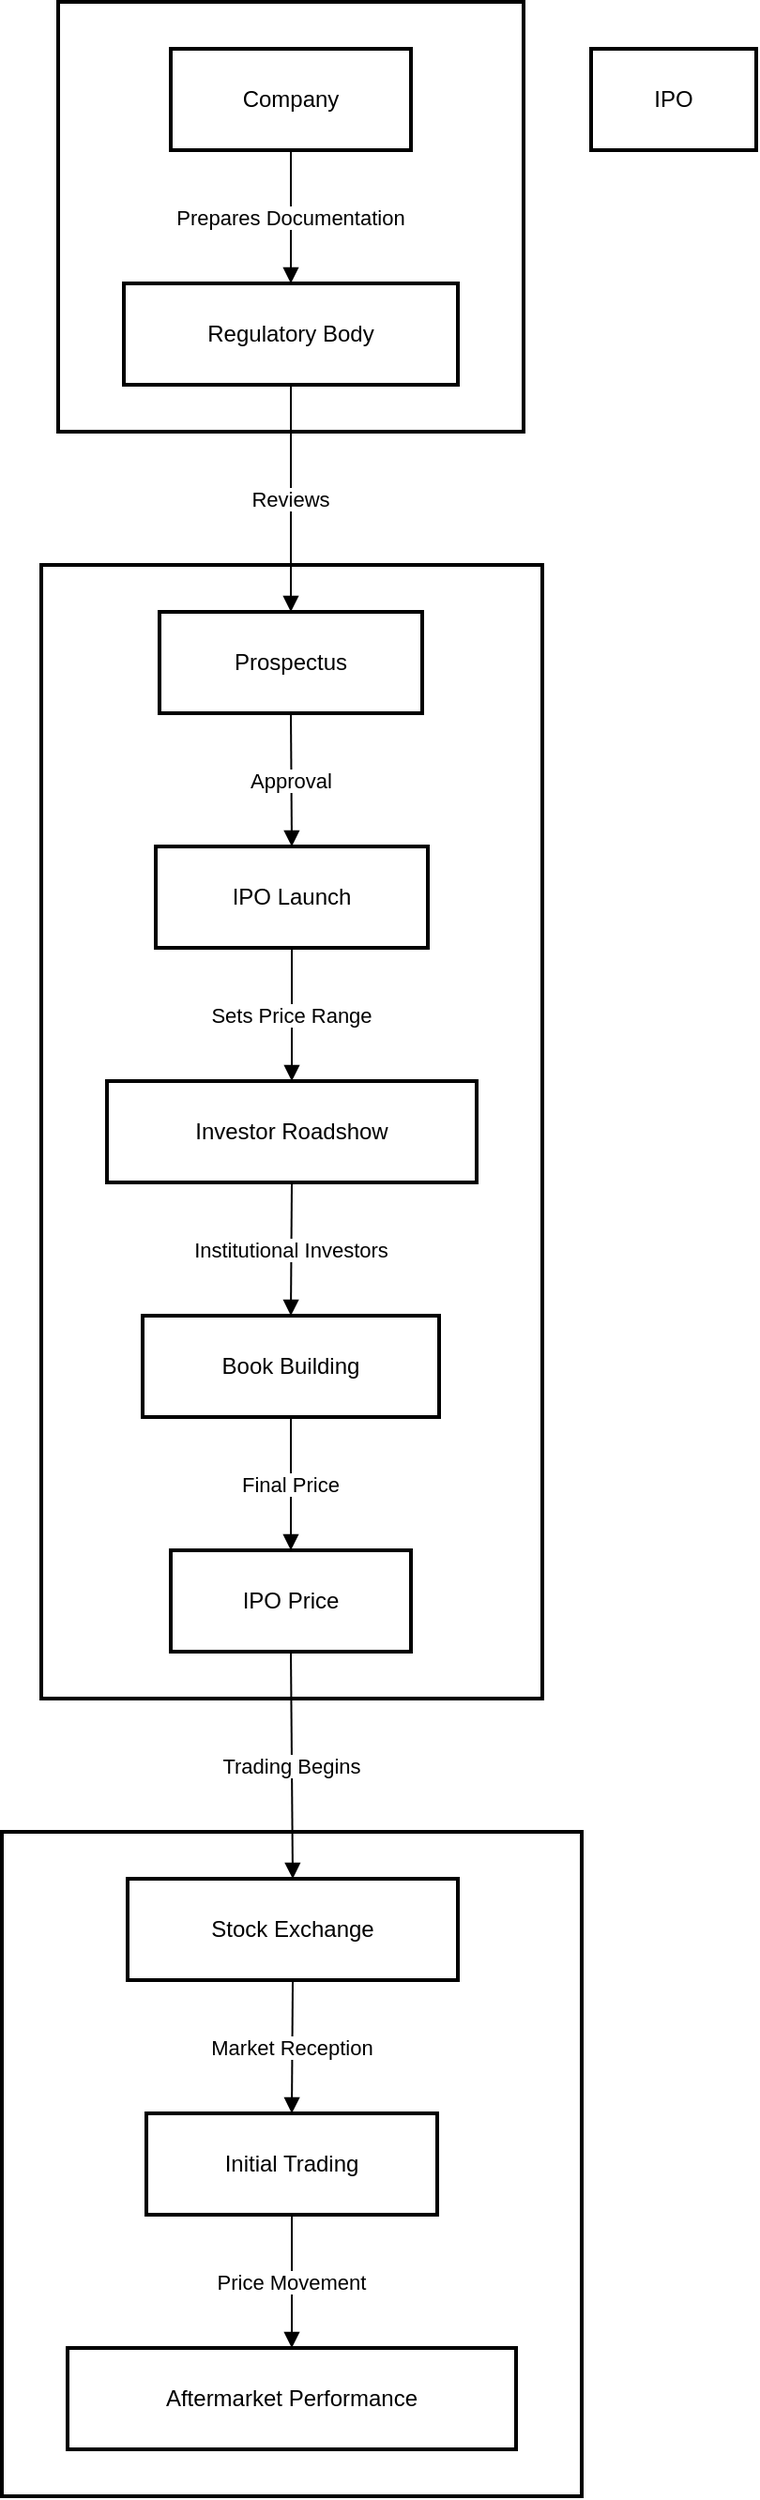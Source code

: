 <mxfile version="26.2.14">
  <diagram name="Page-1" id="94lBp_eN5VmaVltlzqyp">
    <mxGraphModel>
      <root>
        <mxCell id="0" />
        <mxCell id="1" parent="0" />
        <mxCell id="2" value="Post-IPO" style="whiteSpace=wrap;strokeWidth=2;" vertex="1" parent="1">
          <mxGeometry x="8" y="983" width="309" height="354" as="geometry" />
        </mxCell>
        <mxCell id="3" value="IPO Process" style="whiteSpace=wrap;strokeWidth=2;" vertex="1" parent="1">
          <mxGeometry x="29" y="308" width="267" height="604" as="geometry" />
        </mxCell>
        <mxCell id="4" value="Pre-IPO" style="whiteSpace=wrap;strokeWidth=2;" vertex="1" parent="1">
          <mxGeometry x="38" y="8" width="248" height="229" as="geometry" />
        </mxCell>
        <mxCell id="5" value="Company" style="whiteSpace=wrap;strokeWidth=2;" vertex="1" parent="1">
          <mxGeometry x="98" y="33" width="128" height="54" as="geometry" />
        </mxCell>
        <mxCell id="6" value="Regulatory Body" style="whiteSpace=wrap;strokeWidth=2;" vertex="1" parent="1">
          <mxGeometry x="73" y="158" width="178" height="54" as="geometry" />
        </mxCell>
        <mxCell id="7" value="Prospectus" style="whiteSpace=wrap;strokeWidth=2;" vertex="1" parent="1">
          <mxGeometry x="92" y="333" width="140" height="54" as="geometry" />
        </mxCell>
        <mxCell id="8" value="IPO Launch" style="whiteSpace=wrap;strokeWidth=2;" vertex="1" parent="1">
          <mxGeometry x="90" y="458" width="145" height="54" as="geometry" />
        </mxCell>
        <mxCell id="9" value="Investor Roadshow" style="whiteSpace=wrap;strokeWidth=2;" vertex="1" parent="1">
          <mxGeometry x="64" y="583" width="197" height="54" as="geometry" />
        </mxCell>
        <mxCell id="10" value="Book Building" style="whiteSpace=wrap;strokeWidth=2;" vertex="1" parent="1">
          <mxGeometry x="83" y="708" width="158" height="54" as="geometry" />
        </mxCell>
        <mxCell id="11" value="IPO Price" style="whiteSpace=wrap;strokeWidth=2;" vertex="1" parent="1">
          <mxGeometry x="98" y="833" width="128" height="54" as="geometry" />
        </mxCell>
        <mxCell id="12" value="Stock Exchange" style="whiteSpace=wrap;strokeWidth=2;" vertex="1" parent="1">
          <mxGeometry x="75" y="1008" width="176" height="54" as="geometry" />
        </mxCell>
        <mxCell id="13" value="Initial Trading" style="whiteSpace=wrap;strokeWidth=2;" vertex="1" parent="1">
          <mxGeometry x="85" y="1133" width="155" height="54" as="geometry" />
        </mxCell>
        <mxCell id="14" value="Aftermarket Performance" style="whiteSpace=wrap;strokeWidth=2;" vertex="1" parent="1">
          <mxGeometry x="43" y="1258" width="239" height="54" as="geometry" />
        </mxCell>
        <mxCell id="15" value="IPO" style="whiteSpace=wrap;strokeWidth=2;" vertex="1" parent="1">
          <mxGeometry x="322" y="33" width="88" height="54" as="geometry" />
        </mxCell>
        <mxCell id="16" value="Prepares Documentation" style="curved=1;startArrow=none;endArrow=block;exitX=0.5;exitY=1;entryX=0.5;entryY=0;" edge="1" parent="1" source="5" target="6">
          <mxGeometry relative="1" as="geometry">
            <Array as="points" />
          </mxGeometry>
        </mxCell>
        <mxCell id="17" value="Reviews" style="curved=1;startArrow=none;endArrow=block;exitX=0.5;exitY=1;entryX=0.5;entryY=0;" edge="1" parent="1" source="6" target="7">
          <mxGeometry relative="1" as="geometry">
            <Array as="points" />
          </mxGeometry>
        </mxCell>
        <mxCell id="18" value="Approval" style="curved=1;startArrow=none;endArrow=block;exitX=0.5;exitY=1;entryX=0.5;entryY=0;" edge="1" parent="1" source="7" target="8">
          <mxGeometry relative="1" as="geometry">
            <Array as="points" />
          </mxGeometry>
        </mxCell>
        <mxCell id="19" value="Sets Price Range" style="curved=1;startArrow=none;endArrow=block;exitX=0.5;exitY=1;entryX=0.5;entryY=0;" edge="1" parent="1" source="8" target="9">
          <mxGeometry relative="1" as="geometry">
            <Array as="points" />
          </mxGeometry>
        </mxCell>
        <mxCell id="20" value="Institutional Investors" style="curved=1;startArrow=none;endArrow=block;exitX=0.5;exitY=1;entryX=0.5;entryY=0;" edge="1" parent="1" source="9" target="10">
          <mxGeometry relative="1" as="geometry">
            <Array as="points" />
          </mxGeometry>
        </mxCell>
        <mxCell id="21" value="Final Price" style="curved=1;startArrow=none;endArrow=block;exitX=0.5;exitY=1;entryX=0.5;entryY=0;" edge="1" parent="1" source="10" target="11">
          <mxGeometry relative="1" as="geometry">
            <Array as="points" />
          </mxGeometry>
        </mxCell>
        <mxCell id="22" value="Trading Begins" style="curved=1;startArrow=none;endArrow=block;exitX=0.5;exitY=1;entryX=0.5;entryY=0;" edge="1" parent="1" source="11" target="12">
          <mxGeometry relative="1" as="geometry">
            <Array as="points" />
          </mxGeometry>
        </mxCell>
        <mxCell id="23" value="Market Reception" style="curved=1;startArrow=none;endArrow=block;exitX=0.5;exitY=1;entryX=0.5;entryY=0;" edge="1" parent="1" source="12" target="13">
          <mxGeometry relative="1" as="geometry">
            <Array as="points" />
          </mxGeometry>
        </mxCell>
        <mxCell id="24" value="Price Movement" style="curved=1;startArrow=none;endArrow=block;exitX=0.5;exitY=1;entryX=0.5;entryY=0;" edge="1" parent="1" source="13" target="14">
          <mxGeometry relative="1" as="geometry">
            <Array as="points" />
          </mxGeometry>
        </mxCell>
      </root>
    </mxGraphModel>
  </diagram>
</mxfile>

